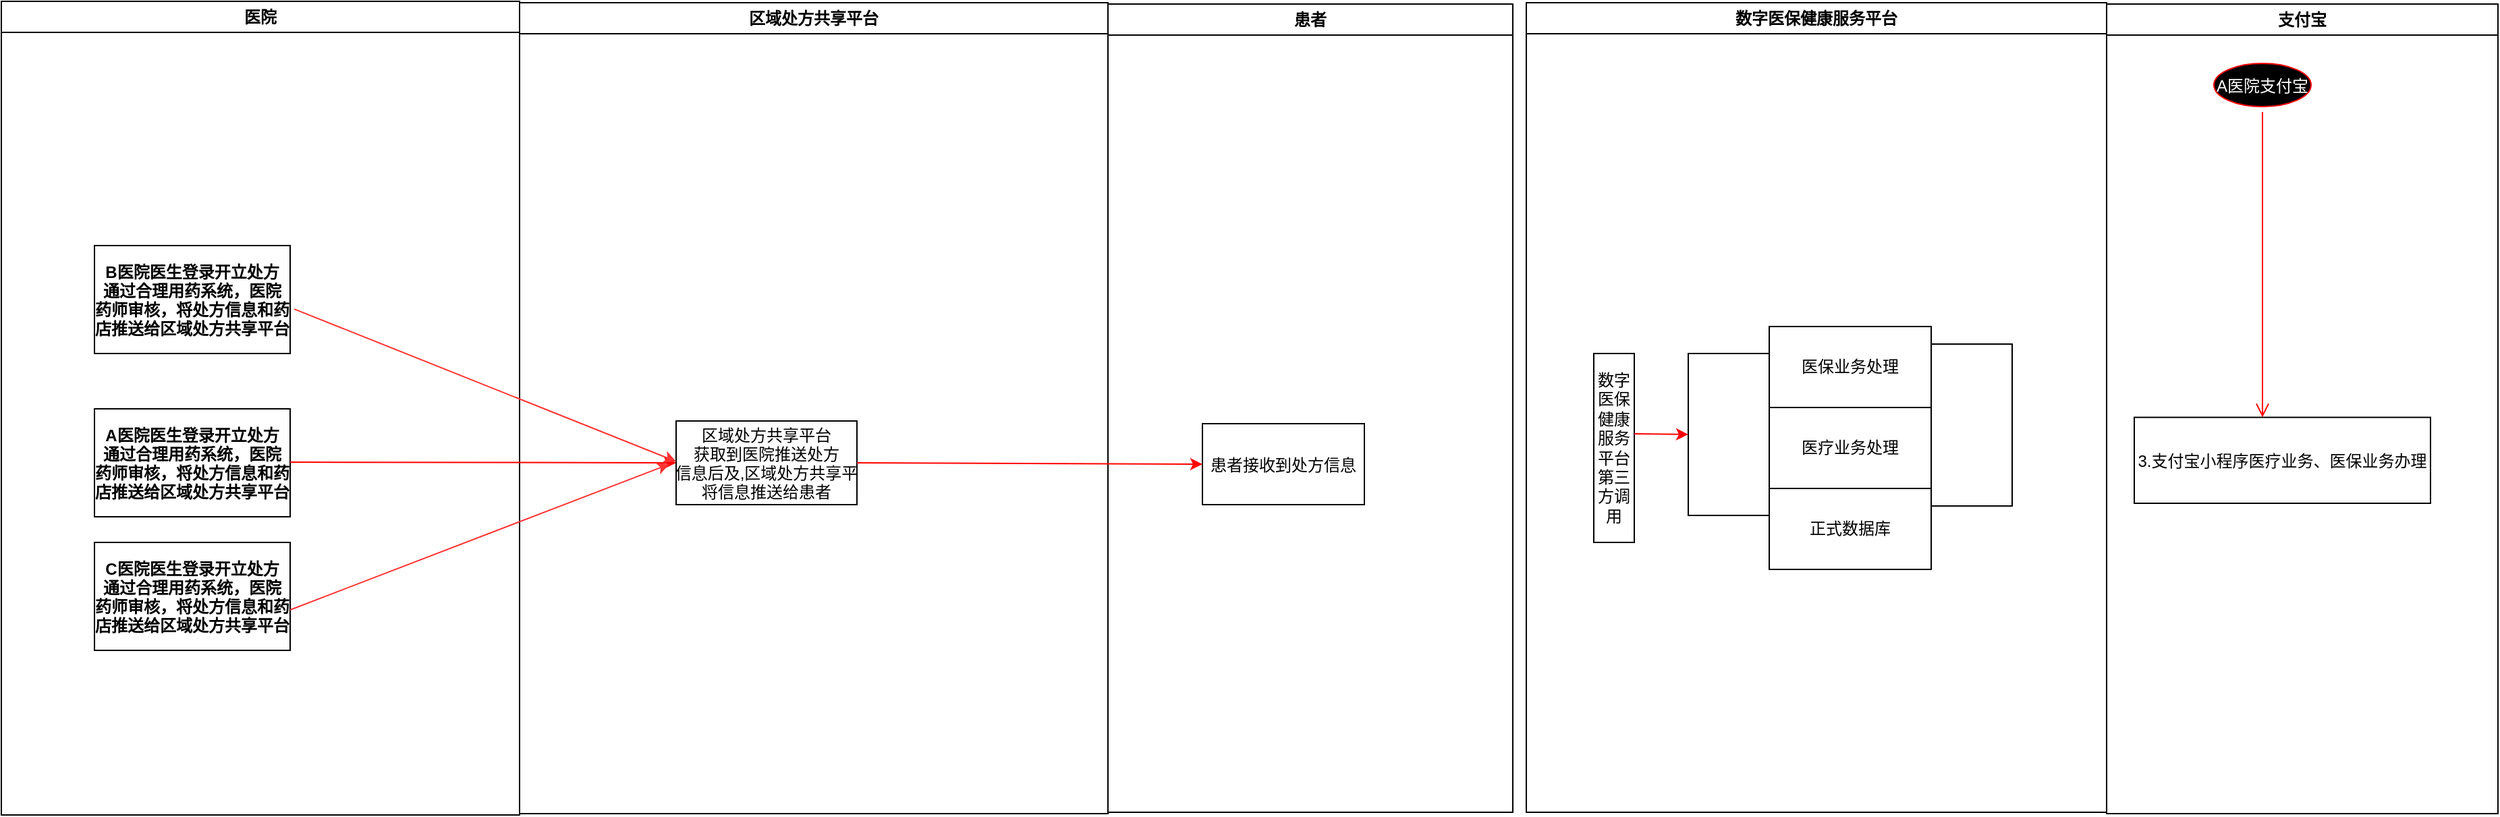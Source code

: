 <mxfile version="14.2.4" type="github">
  <diagram name="Page-1" id="e7e014a7-5840-1c2e-5031-d8a46d1fe8dd">
    <mxGraphModel dx="2591" dy="762" grid="1" gridSize="10" guides="1" tooltips="1" connect="1" arrows="1" fold="1" page="1" pageScale="1" pageWidth="1169" pageHeight="826" background="#ffffff" math="0" shadow="0">
      <root>
        <mxCell id="0" />
        <mxCell id="1" parent="0" />
        <mxCell id="4" value="数字医保健康服务平台" style="swimlane;whiteSpace=wrap" parent="1" vertex="1">
          <mxGeometry x="880" y="130" width="430" height="600" as="geometry" />
        </mxCell>
        <mxCell id="JvweXrn4YNAcpIMkQRCn-64" value="" style="endArrow=classic;html=1;strokeColor=#FF0000;fontColor=#FFFFFF;exitX=0.5;exitY=1;exitDx=0;exitDy=0;entryX=0.5;entryY=0;entryDx=0;entryDy=0;" parent="4" edge="1">
          <mxGeometry width="50" height="50" relative="1" as="geometry">
            <mxPoint x="120" y="171" as="sourcePoint" />
            <mxPoint x="120" y="171" as="targetPoint" />
            <Array as="points" />
          </mxGeometry>
        </mxCell>
        <mxCell id="rNH56YSWSUWT8DuMc6Oc-63" value="数字医保健康服务平台第三方调用" style="whiteSpace=wrap;html=1;" parent="4" vertex="1">
          <mxGeometry x="50" y="260" width="30" height="140" as="geometry" />
        </mxCell>
        <mxCell id="rNH56YSWSUWT8DuMc6Oc-64" value="医保业务处理" style="whiteSpace=wrap;html=1;" parent="4" vertex="1">
          <mxGeometry x="180" y="240" width="120" height="60" as="geometry" />
        </mxCell>
        <mxCell id="rNH56YSWSUWT8DuMc6Oc-65" value="医疗业务处理" style="whiteSpace=wrap;html=1;" parent="4" vertex="1">
          <mxGeometry x="180" y="300" width="120" height="60" as="geometry" />
        </mxCell>
        <mxCell id="rNH56YSWSUWT8DuMc6Oc-68" value="" style="shape=partialRectangle;whiteSpace=wrap;html=1;bottom=1;right=1;left=1;top=0;fillColor=none;routingCenterX=-0.5;rotation=90;" parent="4" vertex="1">
          <mxGeometry x="90" y="290" width="120" height="60" as="geometry" />
        </mxCell>
        <mxCell id="rNH56YSWSUWT8DuMc6Oc-69" value="" style="endArrow=classic;html=1;strokeColor=#FF0000;fontColor=#FFFFFF;" parent="4" edge="1">
          <mxGeometry width="50" height="50" relative="1" as="geometry">
            <mxPoint x="80" y="319.5" as="sourcePoint" />
            <mxPoint x="120" y="320" as="targetPoint" />
            <Array as="points" />
          </mxGeometry>
        </mxCell>
        <mxCell id="rNH56YSWSUWT8DuMc6Oc-70" value="" style="shape=partialRectangle;whiteSpace=wrap;html=1;bottom=1;right=1;left=1;top=0;fillColor=none;routingCenterX=-0.5;rotation=-90;" parent="4" vertex="1">
          <mxGeometry x="270" y="283" width="120" height="60" as="geometry" />
        </mxCell>
        <mxCell id="rNH56YSWSUWT8DuMc6Oc-76" value="正式数据库" style="whiteSpace=wrap;html=1;" parent="4" vertex="1">
          <mxGeometry x="180" y="360" width="120" height="60" as="geometry" />
        </mxCell>
        <mxCell id="3" value="区域处方共享平台" style="swimlane;whiteSpace=wrap" parent="1" vertex="1">
          <mxGeometry x="134" y="130" width="436" height="601" as="geometry" />
        </mxCell>
        <mxCell id="JvweXrn4YNAcpIMkQRCn-98" value="区域处方共享平台&#xa;获取到医院推送处方&#xa;信息后及,区域处方共享平&#xa;将信息推送给患者" style="" parent="3" vertex="1">
          <mxGeometry x="116" y="310" width="134" height="62" as="geometry" />
        </mxCell>
        <mxCell id="rNH56YSWSUWT8DuMc6Oc-30" value="医院" style="swimlane;whiteSpace=wrap" parent="1" vertex="1">
          <mxGeometry x="-250" y="129" width="384" height="603" as="geometry" />
        </mxCell>
        <mxCell id="rNH56YSWSUWT8DuMc6Oc-38" value="A医院医生登录开立处方&#xa;通过合理用药系统，医院&#xa;药师审核，将处方信息和药&#xa;店推送给区域处方共享平台" style="fontStyle=1" parent="rNH56YSWSUWT8DuMc6Oc-30" vertex="1">
          <mxGeometry x="69" y="302" width="145" height="80" as="geometry" />
        </mxCell>
        <mxCell id="rNH56YSWSUWT8DuMc6Oc-61" value="" style="endArrow=classic;html=1;strokeColor=#FF0000;fontColor=#FFFFFF;entryX=0;entryY=0.5;entryDx=0;entryDy=0;" parent="rNH56YSWSUWT8DuMc6Oc-30" target="JvweXrn4YNAcpIMkQRCn-98" edge="1">
          <mxGeometry width="50" height="50" relative="1" as="geometry">
            <mxPoint x="214" y="341.5" as="sourcePoint" />
            <mxPoint x="304" y="342.2" as="targetPoint" />
            <Array as="points" />
          </mxGeometry>
        </mxCell>
        <mxCell id="Cl32kvoud34Lx3ceq-gc-33" value="B医院医生登录开立处方&#xa;通过合理用药系统，医院&#xa;药师审核，将处方信息和药&#xa;店推送给区域处方共享平台" style="fontStyle=1" vertex="1" parent="rNH56YSWSUWT8DuMc6Oc-30">
          <mxGeometry x="69" y="181" width="145" height="80" as="geometry" />
        </mxCell>
        <mxCell id="Cl32kvoud34Lx3ceq-gc-34" value="C医院医生登录开立处方&#xa;通过合理用药系统，医院&#xa;药师审核，将处方信息和药&#xa;店推送给区域处方共享平台" style="fontStyle=1" vertex="1" parent="rNH56YSWSUWT8DuMc6Oc-30">
          <mxGeometry x="69" y="401" width="145" height="80" as="geometry" />
        </mxCell>
        <mxCell id="Cl32kvoud34Lx3ceq-gc-35" value="" style="endArrow=classic;html=1;strokeColor=#FF3333;" edge="1" parent="rNH56YSWSUWT8DuMc6Oc-30">
          <mxGeometry width="50" height="50" relative="1" as="geometry">
            <mxPoint x="214" y="451" as="sourcePoint" />
            <mxPoint x="495" y="343" as="targetPoint" />
          </mxGeometry>
        </mxCell>
        <mxCell id="-aFdv8tidfO2LJDL15bR-37" value="支付宝" style="swimlane;whiteSpace=wrap;startSize=23;" parent="1" vertex="1">
          <mxGeometry x="1310" y="131" width="290" height="600" as="geometry" />
        </mxCell>
        <mxCell id="-aFdv8tidfO2LJDL15bR-38" value="A医院支付宝" style="ellipse;shape=startState;fillColor=#000000;strokeColor=#ff0000;fontColor=#FFFFFF;" parent="-aFdv8tidfO2LJDL15bR-37" vertex="1">
          <mxGeometry x="75.5" y="40" width="80" height="40" as="geometry" />
        </mxCell>
        <mxCell id="-aFdv8tidfO2LJDL15bR-39" value="3.支付宝小程序医疗业务、医保业务办理" style="" parent="-aFdv8tidfO2LJDL15bR-37" vertex="1">
          <mxGeometry x="20.5" y="306.31" width="219.5" height="63.69" as="geometry" />
        </mxCell>
        <mxCell id="-aFdv8tidfO2LJDL15bR-40" value="" style="edgeStyle=elbowEdgeStyle;elbow=horizontal;verticalAlign=bottom;endArrow=open;endSize=8;strokeColor=#FF0000;endFill=1;rounded=0" parent="-aFdv8tidfO2LJDL15bR-37" source="-aFdv8tidfO2LJDL15bR-38" target="-aFdv8tidfO2LJDL15bR-39" edge="1">
          <mxGeometry x="100" y="40" as="geometry">
            <mxPoint x="-424" y="490" as="targetPoint" />
            <mxPoint x="-424.5" y="208" as="sourcePoint" />
          </mxGeometry>
        </mxCell>
        <mxCell id="Cl32kvoud34Lx3ceq-gc-30" value="患者" style="swimlane;whiteSpace=wrap" vertex="1" parent="1">
          <mxGeometry x="570" y="131" width="300" height="599" as="geometry" />
        </mxCell>
        <mxCell id="Cl32kvoud34Lx3ceq-gc-31" value="患者接收到处方信息" style="" vertex="1" parent="Cl32kvoud34Lx3ceq-gc-30">
          <mxGeometry x="70" y="311" width="120" height="60" as="geometry" />
        </mxCell>
        <mxCell id="JvweXrn4YNAcpIMkQRCn-100" value="" style="endArrow=classic;html=1;strokeColor=#FF0000;fontColor=#FFFFFF;exitX=1;exitY=0.5;exitDx=0;exitDy=0;entryX=0;entryY=0.5;entryDx=0;entryDy=0;" parent="1" source="JvweXrn4YNAcpIMkQRCn-98" edge="1" target="Cl32kvoud34Lx3ceq-gc-31">
          <mxGeometry width="50" height="50" relative="1" as="geometry">
            <mxPoint x="279" y="472.5" as="sourcePoint" />
            <mxPoint x="289" y="473" as="targetPoint" />
            <Array as="points" />
          </mxGeometry>
        </mxCell>
        <mxCell id="Cl32kvoud34Lx3ceq-gc-36" value="" style="endArrow=classic;html=1;strokeColor=#FF3333;exitX=1.021;exitY=0.588;exitDx=0;exitDy=0;exitPerimeter=0;" edge="1" parent="1" source="Cl32kvoud34Lx3ceq-gc-33">
          <mxGeometry width="50" height="50" relative="1" as="geometry">
            <mxPoint x="-26" y="590" as="sourcePoint" />
            <mxPoint x="250" y="470" as="targetPoint" />
          </mxGeometry>
        </mxCell>
      </root>
    </mxGraphModel>
  </diagram>
</mxfile>
